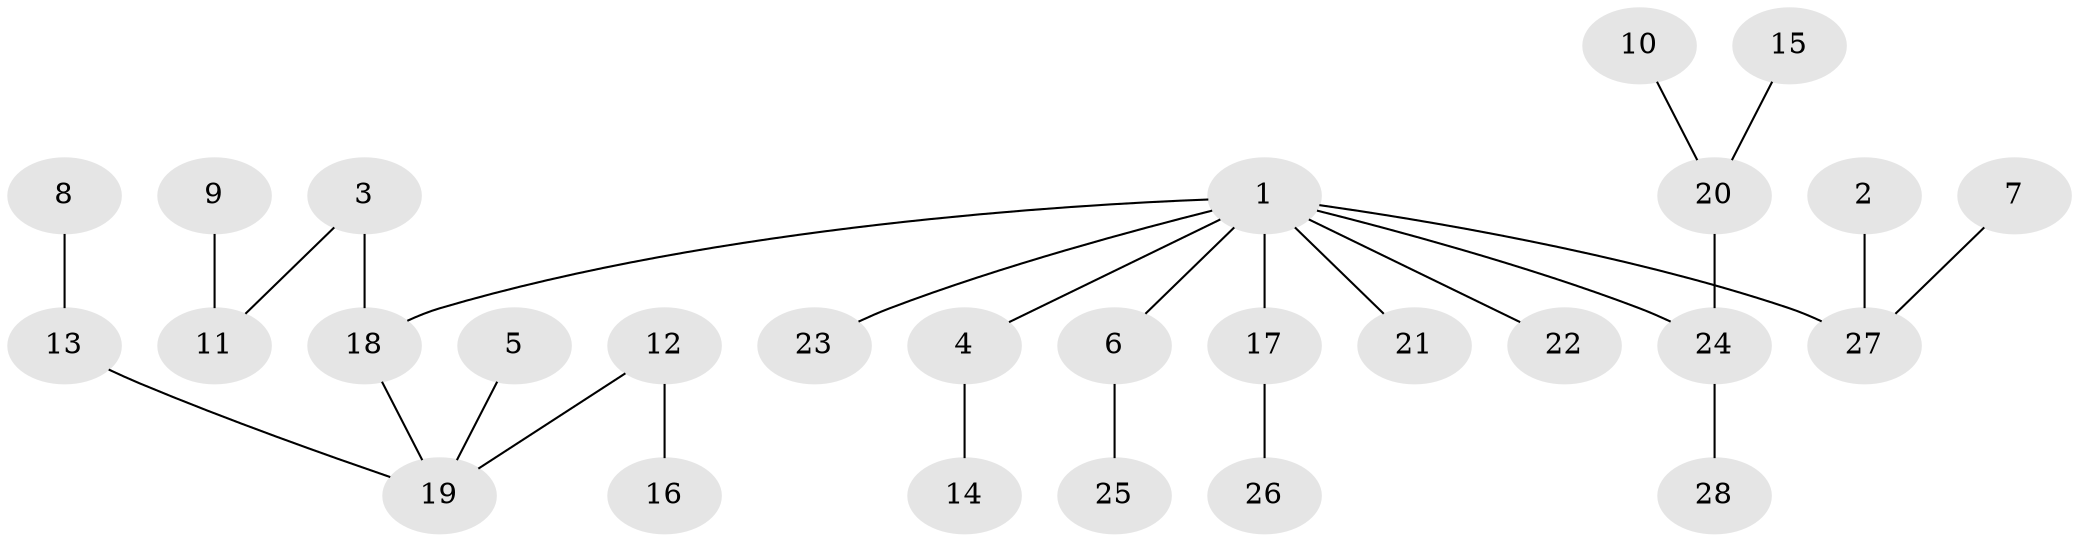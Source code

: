 // original degree distribution, {7: 0.01818181818181818, 3: 0.18181818181818182, 2: 0.2545454545454545, 4: 0.05454545454545454, 1: 0.4727272727272727, 5: 0.01818181818181818}
// Generated by graph-tools (version 1.1) at 2025/26/03/09/25 03:26:25]
// undirected, 28 vertices, 27 edges
graph export_dot {
graph [start="1"]
  node [color=gray90,style=filled];
  1;
  2;
  3;
  4;
  5;
  6;
  7;
  8;
  9;
  10;
  11;
  12;
  13;
  14;
  15;
  16;
  17;
  18;
  19;
  20;
  21;
  22;
  23;
  24;
  25;
  26;
  27;
  28;
  1 -- 4 [weight=1.0];
  1 -- 6 [weight=1.0];
  1 -- 17 [weight=1.0];
  1 -- 18 [weight=1.0];
  1 -- 21 [weight=1.0];
  1 -- 22 [weight=1.0];
  1 -- 23 [weight=1.0];
  1 -- 24 [weight=1.0];
  1 -- 27 [weight=1.0];
  2 -- 27 [weight=1.0];
  3 -- 11 [weight=1.0];
  3 -- 18 [weight=1.0];
  4 -- 14 [weight=1.0];
  5 -- 19 [weight=1.0];
  6 -- 25 [weight=1.0];
  7 -- 27 [weight=1.0];
  8 -- 13 [weight=1.0];
  9 -- 11 [weight=1.0];
  10 -- 20 [weight=1.0];
  12 -- 16 [weight=1.0];
  12 -- 19 [weight=1.0];
  13 -- 19 [weight=1.0];
  15 -- 20 [weight=1.0];
  17 -- 26 [weight=1.0];
  18 -- 19 [weight=1.0];
  20 -- 24 [weight=1.0];
  24 -- 28 [weight=1.0];
}
